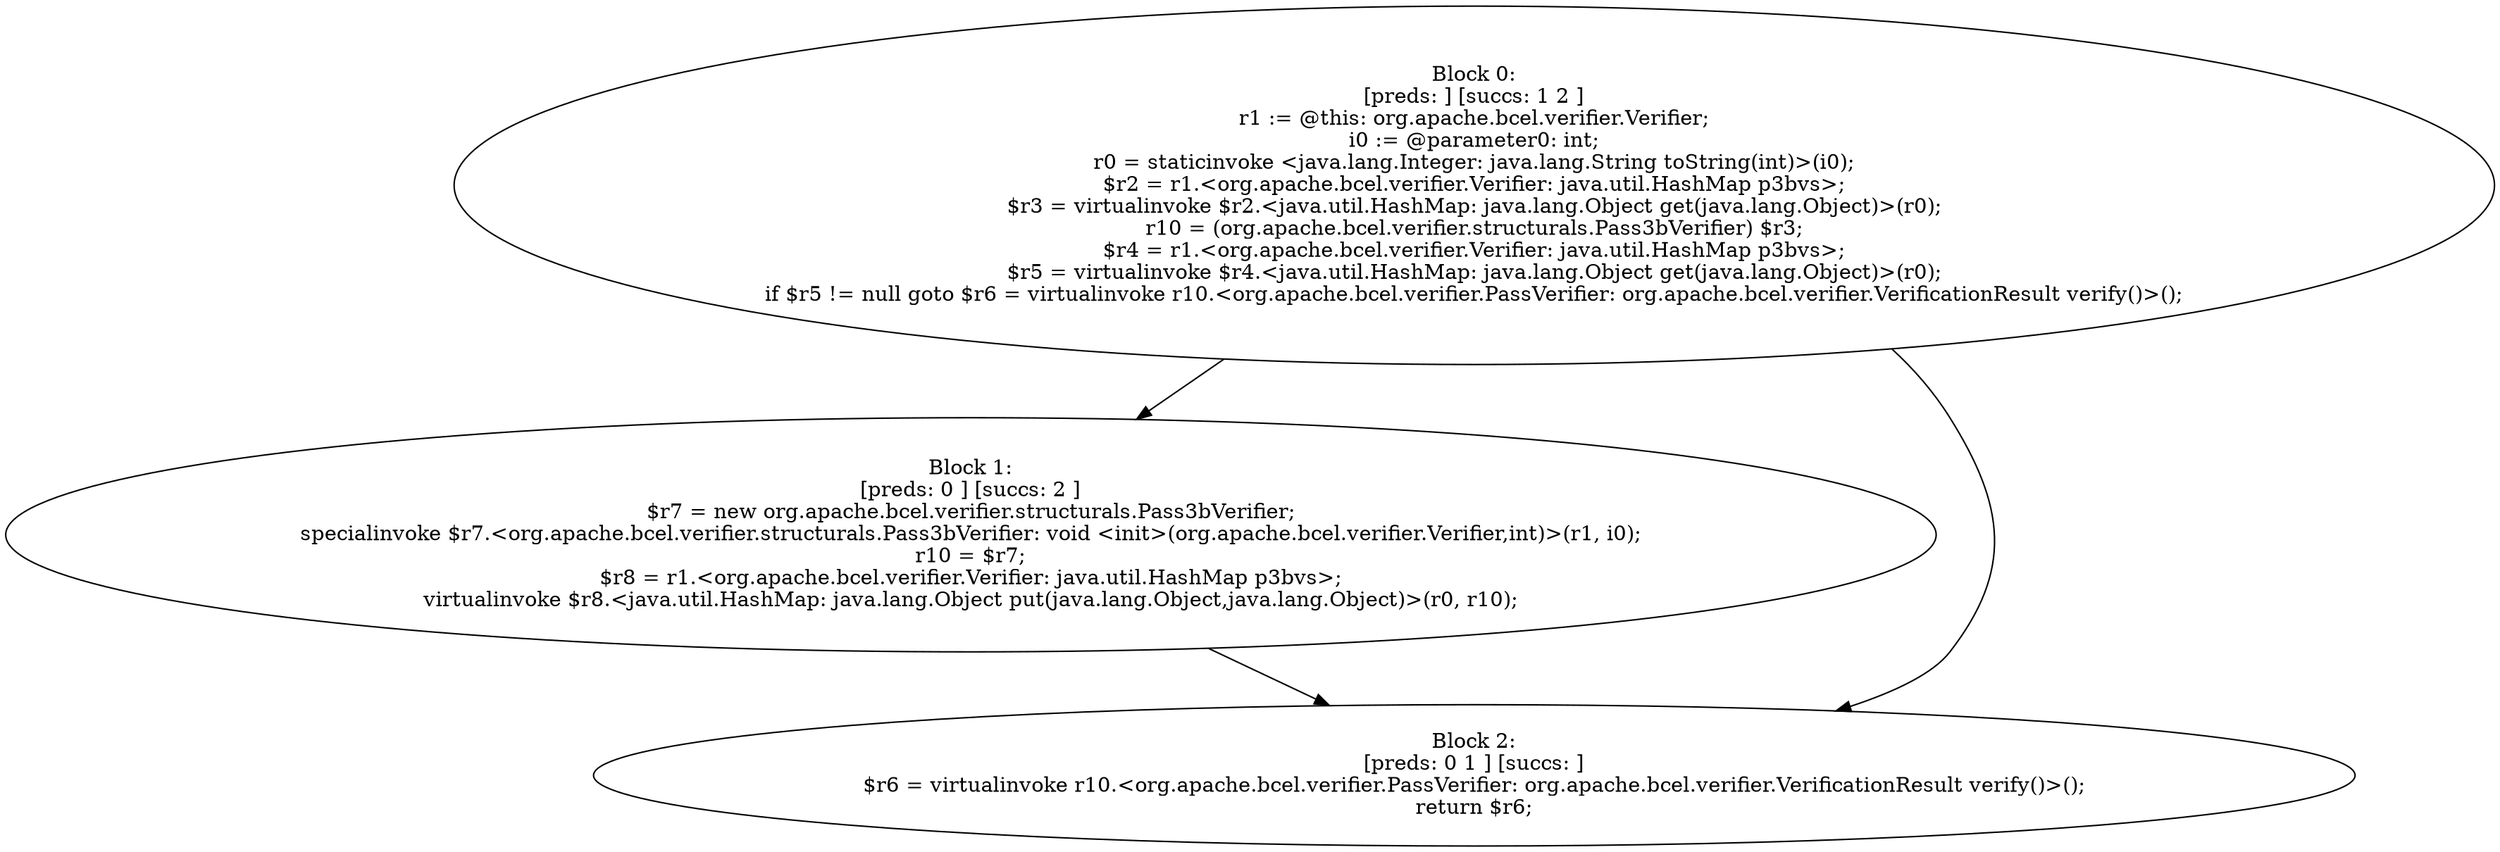 digraph "unitGraph" {
    "Block 0:
[preds: ] [succs: 1 2 ]
r1 := @this: org.apache.bcel.verifier.Verifier;
i0 := @parameter0: int;
r0 = staticinvoke <java.lang.Integer: java.lang.String toString(int)>(i0);
$r2 = r1.<org.apache.bcel.verifier.Verifier: java.util.HashMap p3bvs>;
$r3 = virtualinvoke $r2.<java.util.HashMap: java.lang.Object get(java.lang.Object)>(r0);
r10 = (org.apache.bcel.verifier.structurals.Pass3bVerifier) $r3;
$r4 = r1.<org.apache.bcel.verifier.Verifier: java.util.HashMap p3bvs>;
$r5 = virtualinvoke $r4.<java.util.HashMap: java.lang.Object get(java.lang.Object)>(r0);
if $r5 != null goto $r6 = virtualinvoke r10.<org.apache.bcel.verifier.PassVerifier: org.apache.bcel.verifier.VerificationResult verify()>();
"
    "Block 1:
[preds: 0 ] [succs: 2 ]
$r7 = new org.apache.bcel.verifier.structurals.Pass3bVerifier;
specialinvoke $r7.<org.apache.bcel.verifier.structurals.Pass3bVerifier: void <init>(org.apache.bcel.verifier.Verifier,int)>(r1, i0);
r10 = $r7;
$r8 = r1.<org.apache.bcel.verifier.Verifier: java.util.HashMap p3bvs>;
virtualinvoke $r8.<java.util.HashMap: java.lang.Object put(java.lang.Object,java.lang.Object)>(r0, r10);
"
    "Block 2:
[preds: 0 1 ] [succs: ]
$r6 = virtualinvoke r10.<org.apache.bcel.verifier.PassVerifier: org.apache.bcel.verifier.VerificationResult verify()>();
return $r6;
"
    "Block 0:
[preds: ] [succs: 1 2 ]
r1 := @this: org.apache.bcel.verifier.Verifier;
i0 := @parameter0: int;
r0 = staticinvoke <java.lang.Integer: java.lang.String toString(int)>(i0);
$r2 = r1.<org.apache.bcel.verifier.Verifier: java.util.HashMap p3bvs>;
$r3 = virtualinvoke $r2.<java.util.HashMap: java.lang.Object get(java.lang.Object)>(r0);
r10 = (org.apache.bcel.verifier.structurals.Pass3bVerifier) $r3;
$r4 = r1.<org.apache.bcel.verifier.Verifier: java.util.HashMap p3bvs>;
$r5 = virtualinvoke $r4.<java.util.HashMap: java.lang.Object get(java.lang.Object)>(r0);
if $r5 != null goto $r6 = virtualinvoke r10.<org.apache.bcel.verifier.PassVerifier: org.apache.bcel.verifier.VerificationResult verify()>();
"->"Block 1:
[preds: 0 ] [succs: 2 ]
$r7 = new org.apache.bcel.verifier.structurals.Pass3bVerifier;
specialinvoke $r7.<org.apache.bcel.verifier.structurals.Pass3bVerifier: void <init>(org.apache.bcel.verifier.Verifier,int)>(r1, i0);
r10 = $r7;
$r8 = r1.<org.apache.bcel.verifier.Verifier: java.util.HashMap p3bvs>;
virtualinvoke $r8.<java.util.HashMap: java.lang.Object put(java.lang.Object,java.lang.Object)>(r0, r10);
";
    "Block 0:
[preds: ] [succs: 1 2 ]
r1 := @this: org.apache.bcel.verifier.Verifier;
i0 := @parameter0: int;
r0 = staticinvoke <java.lang.Integer: java.lang.String toString(int)>(i0);
$r2 = r1.<org.apache.bcel.verifier.Verifier: java.util.HashMap p3bvs>;
$r3 = virtualinvoke $r2.<java.util.HashMap: java.lang.Object get(java.lang.Object)>(r0);
r10 = (org.apache.bcel.verifier.structurals.Pass3bVerifier) $r3;
$r4 = r1.<org.apache.bcel.verifier.Verifier: java.util.HashMap p3bvs>;
$r5 = virtualinvoke $r4.<java.util.HashMap: java.lang.Object get(java.lang.Object)>(r0);
if $r5 != null goto $r6 = virtualinvoke r10.<org.apache.bcel.verifier.PassVerifier: org.apache.bcel.verifier.VerificationResult verify()>();
"->"Block 2:
[preds: 0 1 ] [succs: ]
$r6 = virtualinvoke r10.<org.apache.bcel.verifier.PassVerifier: org.apache.bcel.verifier.VerificationResult verify()>();
return $r6;
";
    "Block 1:
[preds: 0 ] [succs: 2 ]
$r7 = new org.apache.bcel.verifier.structurals.Pass3bVerifier;
specialinvoke $r7.<org.apache.bcel.verifier.structurals.Pass3bVerifier: void <init>(org.apache.bcel.verifier.Verifier,int)>(r1, i0);
r10 = $r7;
$r8 = r1.<org.apache.bcel.verifier.Verifier: java.util.HashMap p3bvs>;
virtualinvoke $r8.<java.util.HashMap: java.lang.Object put(java.lang.Object,java.lang.Object)>(r0, r10);
"->"Block 2:
[preds: 0 1 ] [succs: ]
$r6 = virtualinvoke r10.<org.apache.bcel.verifier.PassVerifier: org.apache.bcel.verifier.VerificationResult verify()>();
return $r6;
";
}
